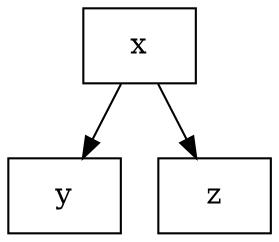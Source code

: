 digraph {
  g0 [label="x", shape="box"];
  g1 [label="y", shape="box"];
  g2 [label="z", shape="box"];

  g0 -> g1;
  g0 -> g2;
}
